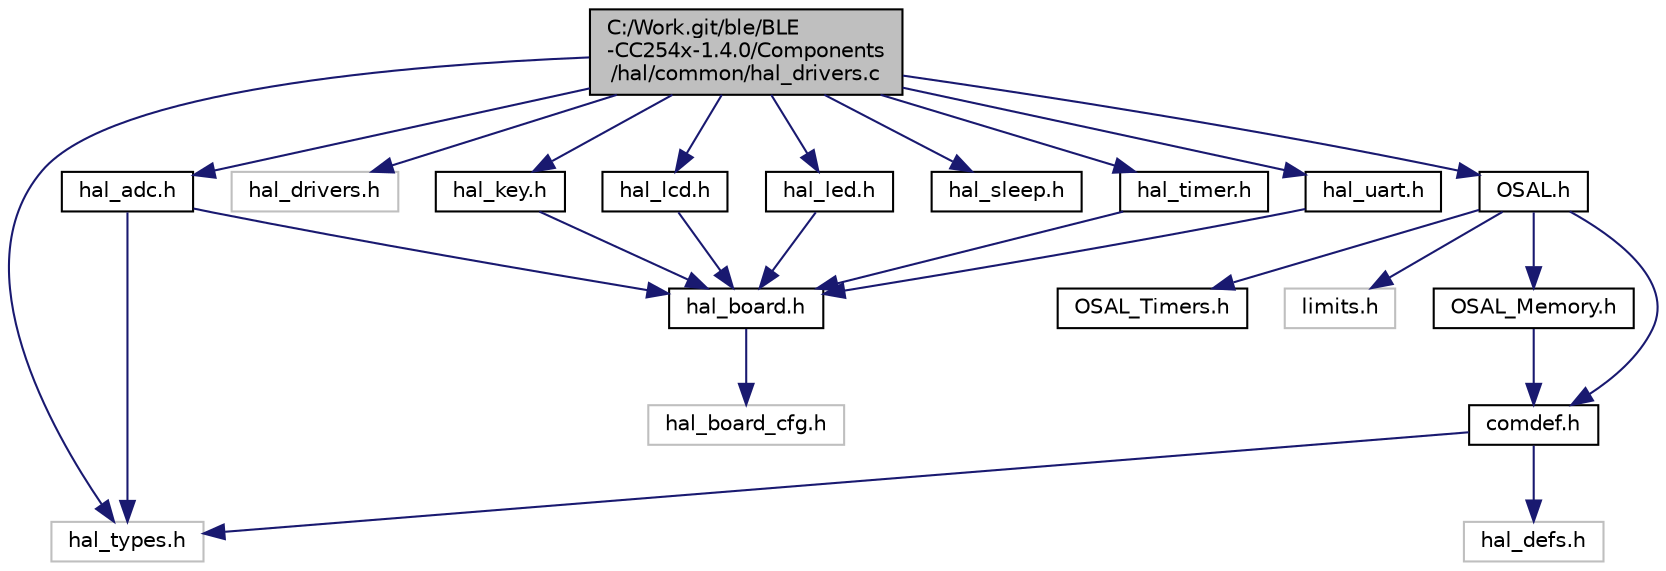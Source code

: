 digraph "C:/Work.git/ble/BLE-CC254x-1.4.0/Components/hal/common/hal_drivers.c"
{
  edge [fontname="Helvetica",fontsize="10",labelfontname="Helvetica",labelfontsize="10"];
  node [fontname="Helvetica",fontsize="10",shape=record];
  Node1 [label="C:/Work.git/ble/BLE\l-CC254x-1.4.0/Components\l/hal/common/hal_drivers.c",height=0.2,width=0.4,color="black", fillcolor="grey75", style="filled" fontcolor="black"];
  Node1 -> Node2 [color="midnightblue",fontsize="10",style="solid",fontname="Helvetica"];
  Node2 [label="hal_adc.h",height=0.2,width=0.4,color="black", fillcolor="white", style="filled",URL="$hal__adc_8h.html"];
  Node2 -> Node3 [color="midnightblue",fontsize="10",style="solid",fontname="Helvetica"];
  Node3 [label="hal_types.h",height=0.2,width=0.4,color="grey75", fillcolor="white", style="filled"];
  Node2 -> Node4 [color="midnightblue",fontsize="10",style="solid",fontname="Helvetica"];
  Node4 [label="hal_board.h",height=0.2,width=0.4,color="black", fillcolor="white", style="filled",URL="$_components_2hal_2include_2hal__board_8h.html"];
  Node4 -> Node5 [color="midnightblue",fontsize="10",style="solid",fontname="Helvetica"];
  Node5 [label="hal_board_cfg.h",height=0.2,width=0.4,color="grey75", fillcolor="white", style="filled"];
  Node1 -> Node6 [color="midnightblue",fontsize="10",style="solid",fontname="Helvetica"];
  Node6 [label="hal_drivers.h",height=0.2,width=0.4,color="grey75", fillcolor="white", style="filled"];
  Node1 -> Node7 [color="midnightblue",fontsize="10",style="solid",fontname="Helvetica"];
  Node7 [label="hal_key.h",height=0.2,width=0.4,color="black", fillcolor="white", style="filled",URL="$hal__key_8h.html"];
  Node7 -> Node4 [color="midnightblue",fontsize="10",style="solid",fontname="Helvetica"];
  Node1 -> Node8 [color="midnightblue",fontsize="10",style="solid",fontname="Helvetica"];
  Node8 [label="hal_lcd.h",height=0.2,width=0.4,color="black", fillcolor="white", style="filled",URL="$hal__lcd_8h.html"];
  Node8 -> Node4 [color="midnightblue",fontsize="10",style="solid",fontname="Helvetica"];
  Node1 -> Node9 [color="midnightblue",fontsize="10",style="solid",fontname="Helvetica"];
  Node9 [label="hal_led.h",height=0.2,width=0.4,color="black", fillcolor="white", style="filled",URL="$hal__led_8h.html"];
  Node9 -> Node4 [color="midnightblue",fontsize="10",style="solid",fontname="Helvetica"];
  Node1 -> Node10 [color="midnightblue",fontsize="10",style="solid",fontname="Helvetica"];
  Node10 [label="hal_sleep.h",height=0.2,width=0.4,color="black", fillcolor="white", style="filled",URL="$hal__sleep_8h.html"];
  Node1 -> Node11 [color="midnightblue",fontsize="10",style="solid",fontname="Helvetica"];
  Node11 [label="hal_timer.h",height=0.2,width=0.4,color="black", fillcolor="white", style="filled",URL="$hal__timer_8h.html"];
  Node11 -> Node4 [color="midnightblue",fontsize="10",style="solid",fontname="Helvetica"];
  Node1 -> Node3 [color="midnightblue",fontsize="10",style="solid",fontname="Helvetica"];
  Node1 -> Node12 [color="midnightblue",fontsize="10",style="solid",fontname="Helvetica"];
  Node12 [label="hal_uart.h",height=0.2,width=0.4,color="black", fillcolor="white", style="filled",URL="$hal__uart_8h.html"];
  Node12 -> Node4 [color="midnightblue",fontsize="10",style="solid",fontname="Helvetica"];
  Node1 -> Node13 [color="midnightblue",fontsize="10",style="solid",fontname="Helvetica"];
  Node13 [label="OSAL.h",height=0.2,width=0.4,color="black", fillcolor="white", style="filled",URL="$_o_s_a_l_8h.html"];
  Node13 -> Node14 [color="midnightblue",fontsize="10",style="solid",fontname="Helvetica"];
  Node14 [label="limits.h",height=0.2,width=0.4,color="grey75", fillcolor="white", style="filled"];
  Node13 -> Node15 [color="midnightblue",fontsize="10",style="solid",fontname="Helvetica"];
  Node15 [label="comdef.h",height=0.2,width=0.4,color="black", fillcolor="white", style="filled",URL="$comdef_8h.html"];
  Node15 -> Node3 [color="midnightblue",fontsize="10",style="solid",fontname="Helvetica"];
  Node15 -> Node16 [color="midnightblue",fontsize="10",style="solid",fontname="Helvetica"];
  Node16 [label="hal_defs.h",height=0.2,width=0.4,color="grey75", fillcolor="white", style="filled"];
  Node13 -> Node17 [color="midnightblue",fontsize="10",style="solid",fontname="Helvetica"];
  Node17 [label="OSAL_Memory.h",height=0.2,width=0.4,color="black", fillcolor="white", style="filled",URL="$_o_s_a_l___memory_8h.html"];
  Node17 -> Node15 [color="midnightblue",fontsize="10",style="solid",fontname="Helvetica"];
  Node13 -> Node18 [color="midnightblue",fontsize="10",style="solid",fontname="Helvetica"];
  Node18 [label="OSAL_Timers.h",height=0.2,width=0.4,color="black", fillcolor="white", style="filled",URL="$_o_s_a_l___timers_8h.html"];
}
